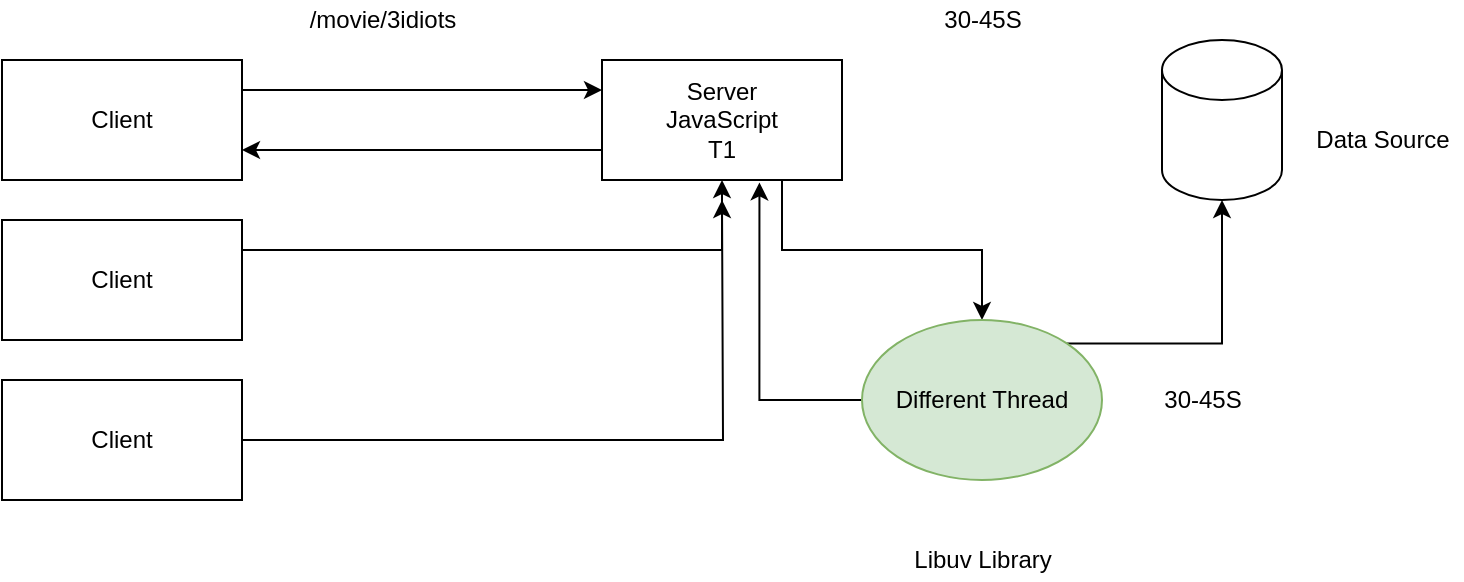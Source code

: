 <mxfile version="17.1.2" type="device" pages="5"><diagram id="saeSVhV4rWGS-3I16p6_" name="Page-1"><mxGraphModel dx="834" dy="410" grid="1" gridSize="10" guides="1" tooltips="1" connect="1" arrows="1" fold="1" page="1" pageScale="1" pageWidth="850" pageHeight="1100" math="0" shadow="0"><root><mxCell id="0"/><mxCell id="1" parent="0"/><mxCell id="oFO_eggnbmnVsS49Rozt-5" style="edgeStyle=orthogonalEdgeStyle;rounded=0;orthogonalLoop=1;jettySize=auto;html=1;exitX=1;exitY=0.25;exitDx=0;exitDy=0;entryX=0;entryY=0.25;entryDx=0;entryDy=0;" edge="1" parent="1" source="oFO_eggnbmnVsS49Rozt-1" target="oFO_eggnbmnVsS49Rozt-2"><mxGeometry relative="1" as="geometry"/></mxCell><mxCell id="oFO_eggnbmnVsS49Rozt-1" value="Client" style="rounded=0;whiteSpace=wrap;html=1;" vertex="1" parent="1"><mxGeometry x="90" y="250" width="120" height="60" as="geometry"/></mxCell><mxCell id="oFO_eggnbmnVsS49Rozt-9" style="edgeStyle=orthogonalEdgeStyle;rounded=0;orthogonalLoop=1;jettySize=auto;html=1;exitX=0;exitY=0.75;exitDx=0;exitDy=0;entryX=1;entryY=0.75;entryDx=0;entryDy=0;" edge="1" parent="1" source="oFO_eggnbmnVsS49Rozt-2" target="oFO_eggnbmnVsS49Rozt-1"><mxGeometry relative="1" as="geometry"/></mxCell><mxCell id="oFO_eggnbmnVsS49Rozt-15" style="edgeStyle=orthogonalEdgeStyle;rounded=0;orthogonalLoop=1;jettySize=auto;html=1;exitX=0.75;exitY=1;exitDx=0;exitDy=0;" edge="1" parent="1" source="oFO_eggnbmnVsS49Rozt-2" target="oFO_eggnbmnVsS49Rozt-14"><mxGeometry relative="1" as="geometry"/></mxCell><mxCell id="oFO_eggnbmnVsS49Rozt-2" value="Server&lt;br&gt;JavaScript&lt;br&gt;T1" style="rounded=0;whiteSpace=wrap;html=1;" vertex="1" parent="1"><mxGeometry x="390" y="250" width="120" height="60" as="geometry"/></mxCell><mxCell id="oFO_eggnbmnVsS49Rozt-3" value="" style="shape=cylinder3;whiteSpace=wrap;html=1;boundedLbl=1;backgroundOutline=1;size=15;" vertex="1" parent="1"><mxGeometry x="670" y="240" width="60" height="80" as="geometry"/></mxCell><mxCell id="oFO_eggnbmnVsS49Rozt-4" value="Data Source" style="text;html=1;align=center;verticalAlign=middle;resizable=0;points=[];autosize=1;strokeColor=none;fillColor=none;" vertex="1" parent="1"><mxGeometry x="740" y="280" width="80" height="20" as="geometry"/></mxCell><mxCell id="oFO_eggnbmnVsS49Rozt-6" value="/movie/3idiots" style="text;html=1;align=center;verticalAlign=middle;resizable=0;points=[];autosize=1;strokeColor=none;fillColor=none;" vertex="1" parent="1"><mxGeometry x="235" y="220" width="90" height="20" as="geometry"/></mxCell><mxCell id="oFO_eggnbmnVsS49Rozt-10" value="30-45S" style="text;html=1;align=center;verticalAlign=middle;resizable=0;points=[];autosize=1;strokeColor=none;fillColor=none;" vertex="1" parent="1"><mxGeometry x="555" y="220" width="50" height="20" as="geometry"/></mxCell><mxCell id="oFO_eggnbmnVsS49Rozt-12" style="edgeStyle=orthogonalEdgeStyle;rounded=0;orthogonalLoop=1;jettySize=auto;html=1;exitX=1;exitY=0.25;exitDx=0;exitDy=0;" edge="1" parent="1" source="oFO_eggnbmnVsS49Rozt-11" target="oFO_eggnbmnVsS49Rozt-2"><mxGeometry relative="1" as="geometry"/></mxCell><mxCell id="oFO_eggnbmnVsS49Rozt-11" value="Client" style="rounded=0;whiteSpace=wrap;html=1;" vertex="1" parent="1"><mxGeometry x="90" y="330" width="120" height="60" as="geometry"/></mxCell><mxCell id="oFO_eggnbmnVsS49Rozt-16" style="edgeStyle=orthogonalEdgeStyle;rounded=0;orthogonalLoop=1;jettySize=auto;html=1;exitX=1;exitY=0;exitDx=0;exitDy=0;" edge="1" parent="1" source="oFO_eggnbmnVsS49Rozt-14" target="oFO_eggnbmnVsS49Rozt-3"><mxGeometry relative="1" as="geometry"/></mxCell><mxCell id="oFO_eggnbmnVsS49Rozt-18" style="edgeStyle=orthogonalEdgeStyle;rounded=0;orthogonalLoop=1;jettySize=auto;html=1;exitX=0;exitY=0.5;exitDx=0;exitDy=0;entryX=0.656;entryY=1.02;entryDx=0;entryDy=0;entryPerimeter=0;" edge="1" parent="1" source="oFO_eggnbmnVsS49Rozt-14" target="oFO_eggnbmnVsS49Rozt-2"><mxGeometry relative="1" as="geometry"/></mxCell><mxCell id="oFO_eggnbmnVsS49Rozt-14" value="Different Thread" style="ellipse;whiteSpace=wrap;html=1;fillColor=#d5e8d4;strokeColor=#82b366;" vertex="1" parent="1"><mxGeometry x="520" y="380" width="120" height="80" as="geometry"/></mxCell><mxCell id="oFO_eggnbmnVsS49Rozt-17" value="30-45S" style="text;html=1;align=center;verticalAlign=middle;resizable=0;points=[];autosize=1;strokeColor=none;fillColor=none;" vertex="1" parent="1"><mxGeometry x="665" y="410" width="50" height="20" as="geometry"/></mxCell><mxCell id="oFO_eggnbmnVsS49Rozt-19" value="Libuv Library" style="text;html=1;align=center;verticalAlign=middle;resizable=0;points=[];autosize=1;strokeColor=none;fillColor=none;" vertex="1" parent="1"><mxGeometry x="540" y="490" width="80" height="20" as="geometry"/></mxCell><mxCell id="oFO_eggnbmnVsS49Rozt-21" style="edgeStyle=orthogonalEdgeStyle;rounded=0;orthogonalLoop=1;jettySize=auto;html=1;exitX=1;exitY=0.5;exitDx=0;exitDy=0;" edge="1" parent="1" source="oFO_eggnbmnVsS49Rozt-20"><mxGeometry relative="1" as="geometry"><mxPoint x="450" y="320" as="targetPoint"/></mxGeometry></mxCell><mxCell id="oFO_eggnbmnVsS49Rozt-20" value="Client" style="rounded=0;whiteSpace=wrap;html=1;" vertex="1" parent="1"><mxGeometry x="90" y="410" width="120" height="60" as="geometry"/></mxCell></root></mxGraphModel></diagram><diagram id="fD8ejVqsOBPoQyGcYyD1" name="Page-2"><mxGraphModel dx="733" dy="407" grid="1" gridSize="10" guides="1" tooltips="1" connect="1" arrows="1" fold="1" page="1" pageScale="1" pageWidth="850" pageHeight="1100" math="0" shadow="0"><root><mxCell id="iqDzxt6TwQ1bFxxFPLSZ-0"/><mxCell id="iqDzxt6TwQ1bFxxFPLSZ-1" parent="iqDzxt6TwQ1bFxxFPLSZ-0"/><mxCell id="iqDzxt6TwQ1bFxxFPLSZ-8" style="edgeStyle=orthogonalEdgeStyle;rounded=0;orthogonalLoop=1;jettySize=auto;html=1;exitX=0.5;exitY=1;exitDx=0;exitDy=0;" edge="1" parent="iqDzxt6TwQ1bFxxFPLSZ-1" source="iqDzxt6TwQ1bFxxFPLSZ-2" target="iqDzxt6TwQ1bFxxFPLSZ-6"><mxGeometry relative="1" as="geometry"/></mxCell><mxCell id="iqDzxt6TwQ1bFxxFPLSZ-9" style="edgeStyle=orthogonalEdgeStyle;rounded=0;orthogonalLoop=1;jettySize=auto;html=1;exitX=0.5;exitY=1;exitDx=0;exitDy=0;entryX=0.5;entryY=0;entryDx=0;entryDy=0;" edge="1" parent="iqDzxt6TwQ1bFxxFPLSZ-1" source="iqDzxt6TwQ1bFxxFPLSZ-2" target="iqDzxt6TwQ1bFxxFPLSZ-4"><mxGeometry relative="1" as="geometry"/></mxCell><mxCell id="iqDzxt6TwQ1bFxxFPLSZ-10" style="edgeStyle=orthogonalEdgeStyle;rounded=0;orthogonalLoop=1;jettySize=auto;html=1;exitX=0.5;exitY=1;exitDx=0;exitDy=0;" edge="1" parent="iqDzxt6TwQ1bFxxFPLSZ-1" source="iqDzxt6TwQ1bFxxFPLSZ-2" target="iqDzxt6TwQ1bFxxFPLSZ-3"><mxGeometry relative="1" as="geometry"/></mxCell><mxCell id="iqDzxt6TwQ1bFxxFPLSZ-11" style="edgeStyle=orthogonalEdgeStyle;rounded=0;orthogonalLoop=1;jettySize=auto;html=1;exitX=0.5;exitY=1;exitDx=0;exitDy=0;entryX=0.5;entryY=0;entryDx=0;entryDy=0;" edge="1" parent="iqDzxt6TwQ1bFxxFPLSZ-1" source="iqDzxt6TwQ1bFxxFPLSZ-2" target="iqDzxt6TwQ1bFxxFPLSZ-5"><mxGeometry relative="1" as="geometry"/></mxCell><mxCell id="iqDzxt6TwQ1bFxxFPLSZ-12" style="edgeStyle=orthogonalEdgeStyle;rounded=0;orthogonalLoop=1;jettySize=auto;html=1;exitX=0.5;exitY=1;exitDx=0;exitDy=0;" edge="1" parent="iqDzxt6TwQ1bFxxFPLSZ-1" source="iqDzxt6TwQ1bFxxFPLSZ-2" target="iqDzxt6TwQ1bFxxFPLSZ-7"><mxGeometry relative="1" as="geometry"/></mxCell><mxCell id="iqDzxt6TwQ1bFxxFPLSZ-34" style="edgeStyle=orthogonalEdgeStyle;rounded=0;orthogonalLoop=1;jettySize=auto;html=1;exitX=0.5;exitY=1;exitDx=0;exitDy=0;" edge="1" parent="iqDzxt6TwQ1bFxxFPLSZ-1" source="iqDzxt6TwQ1bFxxFPLSZ-2" target="iqDzxt6TwQ1bFxxFPLSZ-30"><mxGeometry relative="1" as="geometry"/></mxCell><mxCell id="iqDzxt6TwQ1bFxxFPLSZ-2" value="Object" style="rounded=0;whiteSpace=wrap;html=1;" vertex="1" parent="iqDzxt6TwQ1bFxxFPLSZ-1"><mxGeometry x="340" y="160" width="120" height="60" as="geometry"/></mxCell><mxCell id="iqDzxt6TwQ1bFxxFPLSZ-3" value="String" style="rounded=0;whiteSpace=wrap;html=1;" vertex="1" parent="iqDzxt6TwQ1bFxxFPLSZ-1"><mxGeometry x="340" y="320" width="120" height="60" as="geometry"/></mxCell><mxCell id="iqDzxt6TwQ1bFxxFPLSZ-4" value="Numbers" style="rounded=0;whiteSpace=wrap;html=1;" vertex="1" parent="iqDzxt6TwQ1bFxxFPLSZ-1"><mxGeometry x="200" y="320" width="120" height="60" as="geometry"/></mxCell><mxCell id="iqDzxt6TwQ1bFxxFPLSZ-5" value="Arrays" style="rounded=0;whiteSpace=wrap;html=1;" vertex="1" parent="iqDzxt6TwQ1bFxxFPLSZ-1"><mxGeometry x="480" y="320" width="120" height="60" as="geometry"/></mxCell><mxCell id="iqDzxt6TwQ1bFxxFPLSZ-6" value="Functions" style="rounded=0;whiteSpace=wrap;html=1;" vertex="1" parent="iqDzxt6TwQ1bFxxFPLSZ-1"><mxGeometry x="60" y="320" width="120" height="60" as="geometry"/></mxCell><mxCell id="iqDzxt6TwQ1bFxxFPLSZ-7" value="Boolean" style="rounded=0;whiteSpace=wrap;html=1;" vertex="1" parent="iqDzxt6TwQ1bFxxFPLSZ-1"><mxGeometry x="620" y="320" width="120" height="60" as="geometry"/></mxCell><mxCell id="iqDzxt6TwQ1bFxxFPLSZ-13" value="charAt()" style="text;html=1;align=center;verticalAlign=middle;resizable=0;points=[];autosize=1;strokeColor=none;fillColor=none;" vertex="1" parent="iqDzxt6TwQ1bFxxFPLSZ-1"><mxGeometry x="370" y="390" width="60" height="20" as="geometry"/></mxCell><mxCell id="iqDzxt6TwQ1bFxxFPLSZ-14" value="length" style="text;html=1;align=center;verticalAlign=middle;resizable=0;points=[];autosize=1;strokeColor=none;fillColor=none;" vertex="1" parent="iqDzxt6TwQ1bFxxFPLSZ-1"><mxGeometry x="375" y="410" width="50" height="20" as="geometry"/></mxCell><mxCell id="iqDzxt6TwQ1bFxxFPLSZ-15" value="subString()" style="text;html=1;align=center;verticalAlign=middle;resizable=0;points=[];autosize=1;strokeColor=none;fillColor=none;" vertex="1" parent="iqDzxt6TwQ1bFxxFPLSZ-1"><mxGeometry x="365" y="430" width="70" height="20" as="geometry"/></mxCell><mxCell id="iqDzxt6TwQ1bFxxFPLSZ-16" value="indexOf()" style="text;html=1;align=center;verticalAlign=middle;resizable=0;points=[];autosize=1;strokeColor=none;fillColor=none;" vertex="1" parent="iqDzxt6TwQ1bFxxFPLSZ-1"><mxGeometry x="365" y="450" width="70" height="20" as="geometry"/></mxCell><mxCell id="iqDzxt6TwQ1bFxxFPLSZ-17" value="slice() / splice()" style="text;html=1;align=center;verticalAlign=middle;resizable=0;points=[];autosize=1;strokeColor=none;fillColor=none;" vertex="1" parent="iqDzxt6TwQ1bFxxFPLSZ-1"><mxGeometry x="490" y="390" width="100" height="20" as="geometry"/></mxCell><mxCell id="iqDzxt6TwQ1bFxxFPLSZ-19" value="toUpperCase()&lt;br&gt;toLowerCase()" style="text;html=1;align=center;verticalAlign=middle;resizable=0;points=[];autosize=1;strokeColor=none;fillColor=none;" vertex="1" parent="iqDzxt6TwQ1bFxxFPLSZ-1"><mxGeometry x="355" y="465" width="90" height="30" as="geometry"/></mxCell><mxCell id="iqDzxt6TwQ1bFxxFPLSZ-20" value="push(), pop()" style="text;html=1;align=center;verticalAlign=middle;resizable=0;points=[];autosize=1;strokeColor=none;fillColor=none;" vertex="1" parent="iqDzxt6TwQ1bFxxFPLSZ-1"><mxGeometry x="490" y="410" width="80" height="20" as="geometry"/></mxCell><mxCell id="iqDzxt6TwQ1bFxxFPLSZ-21" value="shift() / unhift()" style="text;html=1;align=center;verticalAlign=middle;resizable=0;points=[];autosize=1;strokeColor=none;fillColor=none;" vertex="1" parent="iqDzxt6TwQ1bFxxFPLSZ-1"><mxGeometry x="495" y="430" width="90" height="20" as="geometry"/></mxCell><mxCell id="iqDzxt6TwQ1bFxxFPLSZ-22" value="map, forEach, some, filter, find" style="text;html=1;align=center;verticalAlign=middle;resizable=0;points=[];autosize=1;strokeColor=none;fillColor=none;" vertex="1" parent="iqDzxt6TwQ1bFxxFPLSZ-1"><mxGeometry x="460" y="450" width="180" height="20" as="geometry"/></mxCell><mxCell id="iqDzxt6TwQ1bFxxFPLSZ-23" value="sort" style="text;html=1;align=center;verticalAlign=middle;resizable=0;points=[];autosize=1;strokeColor=none;fillColor=none;" vertex="1" parent="iqDzxt6TwQ1bFxxFPLSZ-1"><mxGeometry x="520" y="470" width="40" height="20" as="geometry"/></mxCell><mxCell id="iqDzxt6TwQ1bFxxFPLSZ-24" value="isBoolean()" style="text;html=1;align=center;verticalAlign=middle;resizable=0;points=[];autosize=1;strokeColor=none;fillColor=none;" vertex="1" parent="iqDzxt6TwQ1bFxxFPLSZ-1"><mxGeometry x="640" y="390" width="80" height="20" as="geometry"/></mxCell><mxCell id="iqDzxt6TwQ1bFxxFPLSZ-25" value="isNan()&lt;br&gt;toFixed()" style="text;html=1;align=center;verticalAlign=middle;resizable=0;points=[];autosize=1;strokeColor=none;fillColor=none;" vertex="1" parent="iqDzxt6TwQ1bFxxFPLSZ-1"><mxGeometry x="220" y="395" width="60" height="30" as="geometry"/></mxCell><mxCell id="iqDzxt6TwQ1bFxxFPLSZ-26" value="call,&lt;br&gt;apply&lt;br&gt;bind,&lt;br&gt;name" style="text;html=1;align=center;verticalAlign=middle;resizable=0;points=[];autosize=1;strokeColor=none;fillColor=none;" vertex="1" parent="iqDzxt6TwQ1bFxxFPLSZ-1"><mxGeometry x="85" y="380" width="50" height="60" as="geometry"/></mxCell><mxCell id="iqDzxt6TwQ1bFxxFPLSZ-27" value="constructor, toLocaleString(), hasOwnProperty(), isPrototypeOf(), valueOf() etc" style="text;html=1;align=center;verticalAlign=middle;resizable=0;points=[];autosize=1;strokeColor=none;fillColor=none;" vertex="1" parent="iqDzxt6TwQ1bFxxFPLSZ-1"><mxGeometry x="205" y="130" width="430" height="20" as="geometry"/></mxCell><mxCell id="iqDzxt6TwQ1bFxxFPLSZ-28" value="var str = &quot;some string&quot;;" style="text;html=1;align=center;verticalAlign=middle;resizable=0;points=[];autosize=1;strokeColor=none;fillColor=none;" vertex="1" parent="iqDzxt6TwQ1bFxxFPLSZ-1"><mxGeometry x="320" y="530" width="140" height="20" as="geometry"/></mxCell><mxCell id="iqDzxt6TwQ1bFxxFPLSZ-29" value="str.constructor, str.valueOf(), str.localeString()" style="text;html=1;align=center;verticalAlign=middle;resizable=0;points=[];autosize=1;strokeColor=none;fillColor=none;" vertex="1" parent="iqDzxt6TwQ1bFxxFPLSZ-1"><mxGeometry x="250" y="560" width="260" height="20" as="geometry"/></mxCell><mxCell id="iqDzxt6TwQ1bFxxFPLSZ-30" value="Person" style="rounded=0;whiteSpace=wrap;html=1;" vertex="1" parent="iqDzxt6TwQ1bFxxFPLSZ-1"><mxGeometry x="760" y="320" width="120" height="60" as="geometry"/></mxCell><mxCell id="iqDzxt6TwQ1bFxxFPLSZ-31" value="firstName&lt;br&gt;lastName&lt;br&gt;syaHello()" style="text;html=1;align=center;verticalAlign=middle;resizable=0;points=[];autosize=1;strokeColor=none;fillColor=none;" vertex="1" parent="iqDzxt6TwQ1bFxxFPLSZ-1"><mxGeometry x="785" y="385" width="70" height="50" as="geometry"/></mxCell><mxCell id="iqDzxt6TwQ1bFxxFPLSZ-32" value="var john = new Person(&quot;john&quot;, &quot;doe&quot;)" style="text;html=1;align=center;verticalAlign=middle;resizable=0;points=[];autosize=1;strokeColor=none;fillColor=none;" vertex="1" parent="iqDzxt6TwQ1bFxxFPLSZ-1"><mxGeometry x="685" y="460" width="210" height="20" as="geometry"/></mxCell><mxCell id="iqDzxt6TwQ1bFxxFPLSZ-33" value="john.constructor" style="text;html=1;align=center;verticalAlign=middle;resizable=0;points=[];autosize=1;strokeColor=none;fillColor=none;" vertex="1" parent="iqDzxt6TwQ1bFxxFPLSZ-1"><mxGeometry x="700" y="490" width="100" height="20" as="geometry"/></mxCell></root></mxGraphModel></diagram><diagram id="BORP3o3nQ-gq2Dl3RVsR" name="Page-3"><mxGraphModel dx="834" dy="463" grid="1" gridSize="10" guides="1" tooltips="1" connect="1" arrows="1" fold="1" page="1" pageScale="1" pageWidth="850" pageHeight="1100" math="0" shadow="0"><root><mxCell id="pnkQZSES-UaedMMsxxdL-0"/><mxCell id="pnkQZSES-UaedMMsxxdL-1" parent="pnkQZSES-UaedMMsxxdL-0"/><mxCell id="pnkQZSES-UaedMMsxxdL-7" style="edgeStyle=orthogonalEdgeStyle;rounded=0;orthogonalLoop=1;jettySize=auto;html=1;exitX=0.5;exitY=1;exitDx=0;exitDy=0;entryX=0.5;entryY=0;entryDx=0;entryDy=0;" edge="1" parent="pnkQZSES-UaedMMsxxdL-1" source="pnkQZSES-UaedMMsxxdL-2" target="pnkQZSES-UaedMMsxxdL-3"><mxGeometry relative="1" as="geometry"/></mxCell><mxCell id="pnkQZSES-UaedMMsxxdL-2" value="JavaScript API" style="rounded=0;whiteSpace=wrap;html=1;fillColor=#dae8fc;strokeColor=#6c8ebf;" vertex="1" parent="pnkQZSES-UaedMMsxxdL-1"><mxGeometry x="340" y="230" width="120" height="60" as="geometry"/></mxCell><mxCell id="pnkQZSES-UaedMMsxxdL-9" value="" style="edgeStyle=orthogonalEdgeStyle;rounded=0;orthogonalLoop=1;jettySize=auto;html=1;" edge="1" parent="pnkQZSES-UaedMMsxxdL-1" source="pnkQZSES-UaedMMsxxdL-3" target="pnkQZSES-UaedMMsxxdL-8"><mxGeometry relative="1" as="geometry"/></mxCell><mxCell id="pnkQZSES-UaedMMsxxdL-3" value="C++ API" style="rounded=0;whiteSpace=wrap;html=1;fillColor=#dae8fc;strokeColor=#6c8ebf;" vertex="1" parent="pnkQZSES-UaedMMsxxdL-1"><mxGeometry x="340" y="340" width="120" height="60" as="geometry"/></mxCell><mxCell id="pnkQZSES-UaedMMsxxdL-5" value="" style="edgeStyle=orthogonalEdgeStyle;rounded=0;orthogonalLoop=1;jettySize=auto;html=1;" edge="1" parent="pnkQZSES-UaedMMsxxdL-1" source="pnkQZSES-UaedMMsxxdL-4" target="pnkQZSES-UaedMMsxxdL-2"><mxGeometry relative="1" as="geometry"/></mxCell><mxCell id="pnkQZSES-UaedMMsxxdL-6" value="" style="edgeStyle=orthogonalEdgeStyle;rounded=0;orthogonalLoop=1;jettySize=auto;html=1;" edge="1" parent="pnkQZSES-UaedMMsxxdL-1" source="pnkQZSES-UaedMMsxxdL-4" target="pnkQZSES-UaedMMsxxdL-2"><mxGeometry relative="1" as="geometry"/></mxCell><mxCell id="pnkQZSES-UaedMMsxxdL-12" value="" style="edgeStyle=orthogonalEdgeStyle;rounded=0;orthogonalLoop=1;jettySize=auto;html=1;" edge="1" parent="pnkQZSES-UaedMMsxxdL-1" source="pnkQZSES-UaedMMsxxdL-4" target="pnkQZSES-UaedMMsxxdL-2"><mxGeometry relative="1" as="geometry"/></mxCell><mxCell id="pnkQZSES-UaedMMsxxdL-4" value="USER" style="shape=umlActor;verticalLabelPosition=bottom;verticalAlign=top;html=1;outlineConnect=0;" vertex="1" parent="pnkQZSES-UaedMMsxxdL-1"><mxGeometry x="385" y="100" width="30" height="60" as="geometry"/></mxCell><mxCell id="pnkQZSES-UaedMMsxxdL-8" value="OS / Kernal / Shells etc" style="rounded=0;whiteSpace=wrap;html=1;" vertex="1" parent="pnkQZSES-UaedMMsxxdL-1"><mxGeometry x="340" y="480" width="120" height="60" as="geometry"/></mxCell><mxCell id="pnkQZSES-UaedMMsxxdL-10" value="70%" style="text;html=1;align=center;verticalAlign=middle;resizable=0;points=[];autosize=1;strokeColor=none;fillColor=none;" vertex="1" parent="pnkQZSES-UaedMMsxxdL-1"><mxGeometry x="510" y="240" width="40" height="20" as="geometry"/></mxCell><mxCell id="pnkQZSES-UaedMMsxxdL-11" value="30%" style="text;html=1;align=center;verticalAlign=middle;resizable=0;points=[];autosize=1;strokeColor=none;fillColor=none;" vertex="1" parent="pnkQZSES-UaedMMsxxdL-1"><mxGeometry x="510" y="350" width="40" height="20" as="geometry"/></mxCell></root></mxGraphModel></diagram><diagram id="H6Unz1kZZ9TcvZuuMpSX" name="Page-4"><mxGraphModel dx="834" dy="463" grid="1" gridSize="10" guides="1" tooltips="1" connect="1" arrows="1" fold="1" page="1" pageScale="1" pageWidth="850" pageHeight="1100" math="0" shadow="0"><root><mxCell id="zCAbcFEGLD0ppT9LYtRo-0"/><mxCell id="zCAbcFEGLD0ppT9LYtRo-1" parent="zCAbcFEGLD0ppT9LYtRo-0"/><mxCell id="zCAbcFEGLD0ppT9LYtRo-11" style="edgeStyle=orthogonalEdgeStyle;rounded=0;orthogonalLoop=1;jettySize=auto;html=1;exitX=1;exitY=0.5;exitDx=0;exitDy=0;" edge="1" parent="zCAbcFEGLD0ppT9LYtRo-1" source="zCAbcFEGLD0ppT9LYtRo-2" target="zCAbcFEGLD0ppT9LYtRo-10"><mxGeometry relative="1" as="geometry"/></mxCell><mxCell id="zCAbcFEGLD0ppT9LYtRo-2" value="Event 01" style="rounded=0;whiteSpace=wrap;html=1;" vertex="1" parent="zCAbcFEGLD0ppT9LYtRo-1"><mxGeometry x="70" y="310" width="120" height="30" as="geometry"/></mxCell><mxCell id="zCAbcFEGLD0ppT9LYtRo-8" style="edgeStyle=orthogonalEdgeStyle;rounded=0;orthogonalLoop=1;jettySize=auto;html=1;exitX=0.5;exitY=0;exitDx=0;exitDy=0;entryX=0.5;entryY=1;entryDx=0;entryDy=0;" edge="1" parent="zCAbcFEGLD0ppT9LYtRo-1" source="zCAbcFEGLD0ppT9LYtRo-3" target="zCAbcFEGLD0ppT9LYtRo-2"><mxGeometry relative="1" as="geometry"/></mxCell><mxCell id="zCAbcFEGLD0ppT9LYtRo-3" value="Event 02" style="rounded=0;whiteSpace=wrap;html=1;" vertex="1" parent="zCAbcFEGLD0ppT9LYtRo-1"><mxGeometry x="70" y="370" width="120" height="30" as="geometry"/></mxCell><mxCell id="zCAbcFEGLD0ppT9LYtRo-7" style="edgeStyle=orthogonalEdgeStyle;rounded=0;orthogonalLoop=1;jettySize=auto;html=1;exitX=0.5;exitY=0;exitDx=0;exitDy=0;entryX=0.542;entryY=0.977;entryDx=0;entryDy=0;entryPerimeter=0;" edge="1" parent="zCAbcFEGLD0ppT9LYtRo-1" source="zCAbcFEGLD0ppT9LYtRo-4" target="zCAbcFEGLD0ppT9LYtRo-3"><mxGeometry relative="1" as="geometry"/></mxCell><mxCell id="zCAbcFEGLD0ppT9LYtRo-4" value="Event 03" style="rounded=0;whiteSpace=wrap;html=1;" vertex="1" parent="zCAbcFEGLD0ppT9LYtRo-1"><mxGeometry x="70" y="430" width="120" height="30" as="geometry"/></mxCell><mxCell id="zCAbcFEGLD0ppT9LYtRo-6" style="edgeStyle=orthogonalEdgeStyle;rounded=0;orthogonalLoop=1;jettySize=auto;html=1;exitX=0.5;exitY=0;exitDx=0;exitDy=0;entryX=0.5;entryY=1;entryDx=0;entryDy=0;" edge="1" parent="zCAbcFEGLD0ppT9LYtRo-1" source="zCAbcFEGLD0ppT9LYtRo-5" target="zCAbcFEGLD0ppT9LYtRo-4"><mxGeometry relative="1" as="geometry"/></mxCell><mxCell id="zCAbcFEGLD0ppT9LYtRo-5" value="Event n" style="rounded=0;whiteSpace=wrap;html=1;" vertex="1" parent="zCAbcFEGLD0ppT9LYtRo-1"><mxGeometry x="70" y="510" width="120" height="30" as="geometry"/></mxCell><mxCell id="zCAbcFEGLD0ppT9LYtRo-9" value="Event Queue" style="text;html=1;align=center;verticalAlign=middle;resizable=0;points=[];autosize=1;strokeColor=none;fillColor=none;" vertex="1" parent="zCAbcFEGLD0ppT9LYtRo-1"><mxGeometry x="75" y="250" width="90" height="20" as="geometry"/></mxCell><mxCell id="zCAbcFEGLD0ppT9LYtRo-13" style="edgeStyle=orthogonalEdgeStyle;rounded=0;orthogonalLoop=1;jettySize=auto;html=1;exitX=0;exitY=0.5;exitDx=0;exitDy=0;entryX=1;entryY=1;entryDx=0;entryDy=0;" edge="1" parent="zCAbcFEGLD0ppT9LYtRo-1" source="zCAbcFEGLD0ppT9LYtRo-10" target="zCAbcFEGLD0ppT9LYtRo-2"><mxGeometry relative="1" as="geometry"><Array as="points"><mxPoint x="330" y="360"/><mxPoint x="190" y="360"/></Array></mxGeometry></mxCell><mxCell id="zCAbcFEGLD0ppT9LYtRo-16" value="" style="edgeStyle=orthogonalEdgeStyle;rounded=0;orthogonalLoop=1;jettySize=auto;html=1;" edge="1" parent="zCAbcFEGLD0ppT9LYtRo-1" source="zCAbcFEGLD0ppT9LYtRo-10" target="zCAbcFEGLD0ppT9LYtRo-15"><mxGeometry relative="1" as="geometry"/></mxCell><mxCell id="zCAbcFEGLD0ppT9LYtRo-10" value="Event Loop&lt;br&gt;T1" style="ellipse;whiteSpace=wrap;html=1;" vertex="1" parent="zCAbcFEGLD0ppT9LYtRo-1"><mxGeometry x="330" y="360" width="120" height="80" as="geometry"/></mxCell><mxCell id="zCAbcFEGLD0ppT9LYtRo-12" value="sync / async" style="text;html=1;align=center;verticalAlign=middle;resizable=0;points=[];autosize=1;strokeColor=none;fillColor=none;" vertex="1" parent="zCAbcFEGLD0ppT9LYtRo-1"><mxGeometry x="250" y="290" width="80" height="20" as="geometry"/></mxCell><mxCell id="zCAbcFEGLD0ppT9LYtRo-14" value="sync" style="text;html=1;align=center;verticalAlign=middle;resizable=0;points=[];autosize=1;strokeColor=none;fillColor=none;" vertex="1" parent="zCAbcFEGLD0ppT9LYtRo-1"><mxGeometry x="260" y="340" width="40" height="20" as="geometry"/></mxCell><mxCell id="zCAbcFEGLD0ppT9LYtRo-18" style="edgeStyle=orthogonalEdgeStyle;rounded=0;orthogonalLoop=1;jettySize=auto;html=1;exitX=0.5;exitY=1;exitDx=0;exitDy=0;entryX=1;entryY=1;entryDx=0;entryDy=0;" edge="1" parent="zCAbcFEGLD0ppT9LYtRo-1" source="zCAbcFEGLD0ppT9LYtRo-15" target="zCAbcFEGLD0ppT9LYtRo-10"><mxGeometry relative="1" as="geometry"/></mxCell><mxCell id="zCAbcFEGLD0ppT9LYtRo-15" value="DifferentThread" style="whiteSpace=wrap;html=1;fillColor=#d5e8d4;strokeColor=#82b366;" vertex="1" parent="zCAbcFEGLD0ppT9LYtRo-1"><mxGeometry x="530" y="385" width="120" height="30" as="geometry"/></mxCell><mxCell id="zCAbcFEGLD0ppT9LYtRo-17" value="async" style="text;html=1;align=center;verticalAlign=middle;resizable=0;points=[];autosize=1;strokeColor=none;fillColor=none;" vertex="1" parent="zCAbcFEGLD0ppT9LYtRo-1"><mxGeometry x="460" y="370" width="50" height="20" as="geometry"/></mxCell><mxCell id="zCAbcFEGLD0ppT9LYtRo-19" value="" style="rounded=0;whiteSpace=wrap;html=1;" vertex="1" parent="zCAbcFEGLD0ppT9LYtRo-1"><mxGeometry x="530" y="230" width="220" height="100" as="geometry"/></mxCell><mxCell id="zCAbcFEGLD0ppT9LYtRo-20" value="Libuv" style="text;html=1;align=center;verticalAlign=middle;resizable=0;points=[];autosize=1;strokeColor=#82b366;fillColor=#d5e8d4;" vertex="1" parent="zCAbcFEGLD0ppT9LYtRo-1"><mxGeometry x="610" y="200" width="40" height="20" as="geometry"/></mxCell><mxCell id="zCAbcFEGLD0ppT9LYtRo-21" value="C++ Thread Pool" style="text;html=1;align=center;verticalAlign=middle;resizable=0;points=[];autosize=1;strokeColor=none;fillColor=none;" vertex="1" parent="zCAbcFEGLD0ppT9LYtRo-1"><mxGeometry x="585" y="330" width="110" height="20" as="geometry"/></mxCell><mxCell id="zCAbcFEGLD0ppT9LYtRo-22" value="T2" style="whiteSpace=wrap;html=1;fillColor=#d5e8d4;strokeColor=#82b366;" vertex="1" parent="zCAbcFEGLD0ppT9LYtRo-1"><mxGeometry x="540" y="245" width="50" height="25" as="geometry"/></mxCell><mxCell id="zCAbcFEGLD0ppT9LYtRo-23" value="T2" style="whiteSpace=wrap;html=1;fillColor=#d5e8d4;strokeColor=#82b366;" vertex="1" parent="zCAbcFEGLD0ppT9LYtRo-1"><mxGeometry x="610" y="245" width="50" height="25" as="geometry"/></mxCell><mxCell id="zCAbcFEGLD0ppT9LYtRo-28" style="edgeStyle=orthogonalEdgeStyle;rounded=0;orthogonalLoop=1;jettySize=auto;html=1;exitX=0.5;exitY=1;exitDx=0;exitDy=0;entryX=0.427;entryY=0.048;entryDx=0;entryDy=0;entryPerimeter=0;" edge="1" parent="zCAbcFEGLD0ppT9LYtRo-1" source="zCAbcFEGLD0ppT9LYtRo-24" target="zCAbcFEGLD0ppT9LYtRo-15"><mxGeometry relative="1" as="geometry"/></mxCell><mxCell id="zCAbcFEGLD0ppT9LYtRo-24" value="T2" style="whiteSpace=wrap;html=1;fillColor=#d5e8d4;strokeColor=#82b366;" vertex="1" parent="zCAbcFEGLD0ppT9LYtRo-1"><mxGeometry x="540" y="290" width="50" height="25" as="geometry"/></mxCell><mxCell id="zCAbcFEGLD0ppT9LYtRo-25" value="T2" style="whiteSpace=wrap;html=1;fillColor=#d5e8d4;strokeColor=#82b366;" vertex="1" parent="zCAbcFEGLD0ppT9LYtRo-1"><mxGeometry x="610" y="290" width="50" height="25" as="geometry"/></mxCell><mxCell id="zCAbcFEGLD0ppT9LYtRo-26" value="T2" style="whiteSpace=wrap;html=1;fillColor=#d5e8d4;strokeColor=#82b366;" vertex="1" parent="zCAbcFEGLD0ppT9LYtRo-1"><mxGeometry x="680" y="245" width="50" height="25" as="geometry"/></mxCell><mxCell id="zCAbcFEGLD0ppT9LYtRo-27" value="T2" style="whiteSpace=wrap;html=1;fillColor=#d5e8d4;strokeColor=#82b366;" vertex="1" parent="zCAbcFEGLD0ppT9LYtRo-1"><mxGeometry x="680" y="290" width="50" height="25" as="geometry"/></mxCell><mxCell id="zCAbcFEGLD0ppT9LYtRo-29" value="CallBack Function" style="text;html=1;align=center;verticalAlign=middle;resizable=0;points=[];autosize=1;strokeColor=none;fillColor=none;" vertex="1" parent="zCAbcFEGLD0ppT9LYtRo-1"><mxGeometry x="445" y="440" width="110" height="20" as="geometry"/></mxCell><mxCell id="zCAbcFEGLD0ppT9LYtRo-30" value="NodeJS Process Model" style="text;strokeColor=none;fillColor=none;html=1;fontSize=24;fontStyle=1;verticalAlign=middle;align=center;" vertex="1" parent="zCAbcFEGLD0ppT9LYtRo-1"><mxGeometry x="375" y="70" width="100" height="40" as="geometry"/></mxCell></root></mxGraphModel></diagram><diagram id="feftBiJ-MBf0iRMk0yJF" name="Page-5"><mxGraphModel dx="691" dy="383" grid="1" gridSize="10" guides="1" tooltips="1" connect="1" arrows="1" fold="1" page="1" pageScale="1" pageWidth="850" pageHeight="1100" math="0" shadow="0"><root><mxCell id="XrwLjKGtRArWz5TxjTWo-0"/><mxCell id="XrwLjKGtRArWz5TxjTWo-1" parent="XrwLjKGtRArWz5TxjTWo-0"/><mxCell id="XrwLjKGtRArWz5TxjTWo-2" value="Module System" style="text;strokeColor=none;fillColor=none;html=1;fontSize=24;fontStyle=1;verticalAlign=middle;align=center;" vertex="1" parent="XrwLjKGtRArWz5TxjTWo-1"><mxGeometry x="375" y="140" width="100" height="40" as="geometry"/></mxCell><mxCell id="XrwLjKGtRArWz5TxjTWo-3" value="Core Module&lt;br&gt;Native Module" style="rounded=0;whiteSpace=wrap;html=1;" vertex="1" parent="XrwLjKGtRArWz5TxjTWo-1"><mxGeometry x="160" y="220" width="120" height="60" as="geometry"/></mxCell><mxCell id="XrwLjKGtRArWz5TxjTWo-4" value="Comes along with Installer. Need not to install them separately.&lt;br&gt;e.g - Path, OS, Events, File System etc." style="rounded=0;whiteSpace=wrap;html=1;" vertex="1" parent="XrwLjKGtRArWz5TxjTWo-1"><mxGeometry x="310" y="220" width="440" height="60" as="geometry"/></mxCell><mxCell id="XrwLjKGtRArWz5TxjTWo-5" value="External Module&lt;br&gt;/ Packages" style="rounded=0;whiteSpace=wrap;html=1;" vertex="1" parent="XrwLjKGtRArWz5TxjTWo-1"><mxGeometry x="160" y="320" width="120" height="60" as="geometry"/></mxCell><mxCell id="XrwLjKGtRArWz5TxjTWo-6" value="To be installed separately. Community people created such modules. Backbone of NodeJS. More than 8L modules available.&lt;br&gt;&lt;b&gt;npmjs.com&lt;/b&gt;" style="rounded=0;whiteSpace=wrap;html=1;" vertex="1" parent="XrwLjKGtRArWz5TxjTWo-1"><mxGeometry x="310" y="320" width="440" height="60" as="geometry"/></mxCell><mxCell id="XrwLjKGtRArWz5TxjTWo-7" value="File Module" style="rounded=0;whiteSpace=wrap;html=1;" vertex="1" parent="XrwLjKGtRArWz5TxjTWo-1"><mxGeometry x="160" y="420" width="120" height="60" as="geometry"/></mxCell><mxCell id="XrwLjKGtRArWz5TxjTWo-8" value="Developers (YOU) create such module to achieve specific function." style="rounded=0;whiteSpace=wrap;html=1;" vertex="1" parent="XrwLjKGtRArWz5TxjTWo-1"><mxGeometry x="310" y="420" width="440" height="60" as="geometry"/></mxCell></root></mxGraphModel></diagram></mxfile>